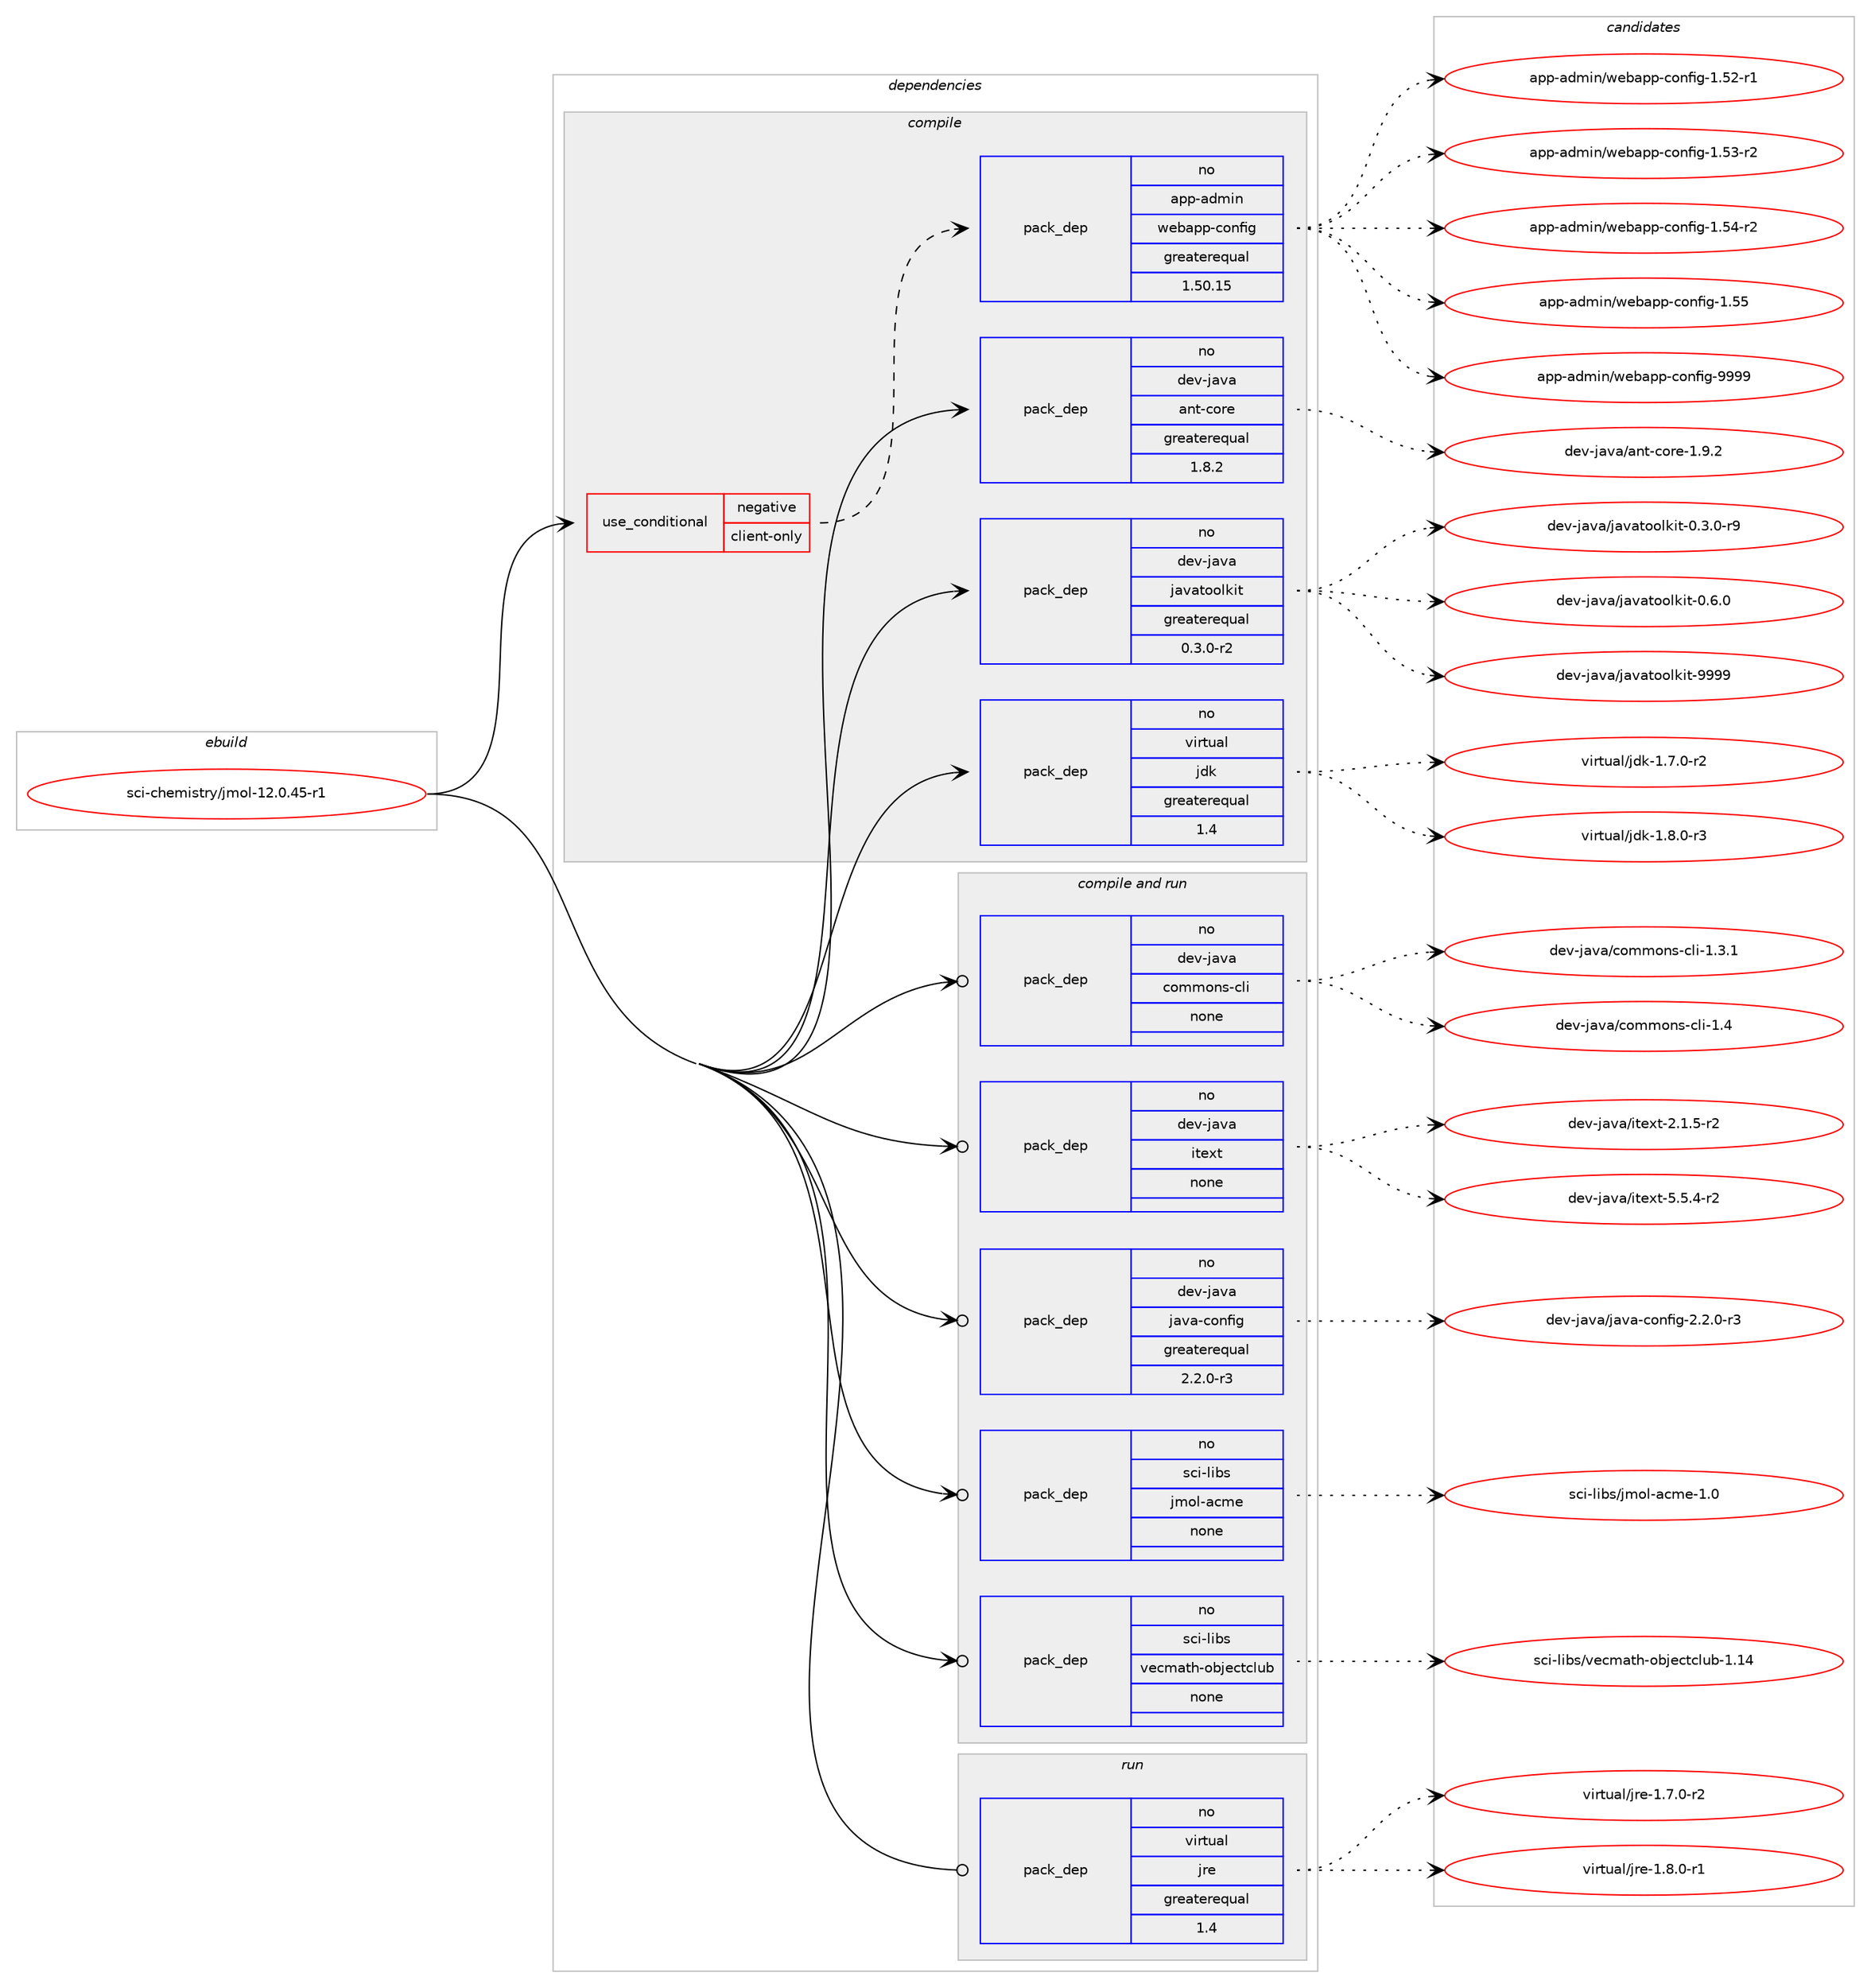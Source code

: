 digraph prolog {

# *************
# Graph options
# *************

newrank=true;
concentrate=true;
compound=true;
graph [rankdir=LR,fontname=Helvetica,fontsize=10,ranksep=1.5];#, ranksep=2.5, nodesep=0.2];
edge  [arrowhead=vee];
node  [fontname=Helvetica,fontsize=10];

# **********
# The ebuild
# **********

subgraph cluster_leftcol {
color=gray;
rank=same;
label=<<i>ebuild</i>>;
id [label="sci-chemistry/jmol-12.0.45-r1", color=red, width=4, href="../sci-chemistry/jmol-12.0.45-r1.svg"];
}

# ****************
# The dependencies
# ****************

subgraph cluster_midcol {
color=gray;
label=<<i>dependencies</i>>;
subgraph cluster_compile {
fillcolor="#eeeeee";
style=filled;
label=<<i>compile</i>>;
subgraph cond109656 {
dependency446518 [label=<<TABLE BORDER="0" CELLBORDER="1" CELLSPACING="0" CELLPADDING="4"><TR><TD ROWSPAN="3" CELLPADDING="10">use_conditional</TD></TR><TR><TD>negative</TD></TR><TR><TD>client-only</TD></TR></TABLE>>, shape=none, color=red];
subgraph pack329101 {
dependency446519 [label=<<TABLE BORDER="0" CELLBORDER="1" CELLSPACING="0" CELLPADDING="4" WIDTH="220"><TR><TD ROWSPAN="6" CELLPADDING="30">pack_dep</TD></TR><TR><TD WIDTH="110">no</TD></TR><TR><TD>app-admin</TD></TR><TR><TD>webapp-config</TD></TR><TR><TD>greaterequal</TD></TR><TR><TD>1.50.15</TD></TR></TABLE>>, shape=none, color=blue];
}
dependency446518:e -> dependency446519:w [weight=20,style="dashed",arrowhead="vee"];
}
id:e -> dependency446518:w [weight=20,style="solid",arrowhead="vee"];
subgraph pack329102 {
dependency446520 [label=<<TABLE BORDER="0" CELLBORDER="1" CELLSPACING="0" CELLPADDING="4" WIDTH="220"><TR><TD ROWSPAN="6" CELLPADDING="30">pack_dep</TD></TR><TR><TD WIDTH="110">no</TD></TR><TR><TD>dev-java</TD></TR><TR><TD>ant-core</TD></TR><TR><TD>greaterequal</TD></TR><TR><TD>1.8.2</TD></TR></TABLE>>, shape=none, color=blue];
}
id:e -> dependency446520:w [weight=20,style="solid",arrowhead="vee"];
subgraph pack329103 {
dependency446521 [label=<<TABLE BORDER="0" CELLBORDER="1" CELLSPACING="0" CELLPADDING="4" WIDTH="220"><TR><TD ROWSPAN="6" CELLPADDING="30">pack_dep</TD></TR><TR><TD WIDTH="110">no</TD></TR><TR><TD>dev-java</TD></TR><TR><TD>javatoolkit</TD></TR><TR><TD>greaterequal</TD></TR><TR><TD>0.3.0-r2</TD></TR></TABLE>>, shape=none, color=blue];
}
id:e -> dependency446521:w [weight=20,style="solid",arrowhead="vee"];
subgraph pack329104 {
dependency446522 [label=<<TABLE BORDER="0" CELLBORDER="1" CELLSPACING="0" CELLPADDING="4" WIDTH="220"><TR><TD ROWSPAN="6" CELLPADDING="30">pack_dep</TD></TR><TR><TD WIDTH="110">no</TD></TR><TR><TD>virtual</TD></TR><TR><TD>jdk</TD></TR><TR><TD>greaterequal</TD></TR><TR><TD>1.4</TD></TR></TABLE>>, shape=none, color=blue];
}
id:e -> dependency446522:w [weight=20,style="solid",arrowhead="vee"];
}
subgraph cluster_compileandrun {
fillcolor="#eeeeee";
style=filled;
label=<<i>compile and run</i>>;
subgraph pack329105 {
dependency446523 [label=<<TABLE BORDER="0" CELLBORDER="1" CELLSPACING="0" CELLPADDING="4" WIDTH="220"><TR><TD ROWSPAN="6" CELLPADDING="30">pack_dep</TD></TR><TR><TD WIDTH="110">no</TD></TR><TR><TD>dev-java</TD></TR><TR><TD>commons-cli</TD></TR><TR><TD>none</TD></TR><TR><TD></TD></TR></TABLE>>, shape=none, color=blue];
}
id:e -> dependency446523:w [weight=20,style="solid",arrowhead="odotvee"];
subgraph pack329106 {
dependency446524 [label=<<TABLE BORDER="0" CELLBORDER="1" CELLSPACING="0" CELLPADDING="4" WIDTH="220"><TR><TD ROWSPAN="6" CELLPADDING="30">pack_dep</TD></TR><TR><TD WIDTH="110">no</TD></TR><TR><TD>dev-java</TD></TR><TR><TD>itext</TD></TR><TR><TD>none</TD></TR><TR><TD></TD></TR></TABLE>>, shape=none, color=blue];
}
id:e -> dependency446524:w [weight=20,style="solid",arrowhead="odotvee"];
subgraph pack329107 {
dependency446525 [label=<<TABLE BORDER="0" CELLBORDER="1" CELLSPACING="0" CELLPADDING="4" WIDTH="220"><TR><TD ROWSPAN="6" CELLPADDING="30">pack_dep</TD></TR><TR><TD WIDTH="110">no</TD></TR><TR><TD>dev-java</TD></TR><TR><TD>java-config</TD></TR><TR><TD>greaterequal</TD></TR><TR><TD>2.2.0-r3</TD></TR></TABLE>>, shape=none, color=blue];
}
id:e -> dependency446525:w [weight=20,style="solid",arrowhead="odotvee"];
subgraph pack329108 {
dependency446526 [label=<<TABLE BORDER="0" CELLBORDER="1" CELLSPACING="0" CELLPADDING="4" WIDTH="220"><TR><TD ROWSPAN="6" CELLPADDING="30">pack_dep</TD></TR><TR><TD WIDTH="110">no</TD></TR><TR><TD>sci-libs</TD></TR><TR><TD>jmol-acme</TD></TR><TR><TD>none</TD></TR><TR><TD></TD></TR></TABLE>>, shape=none, color=blue];
}
id:e -> dependency446526:w [weight=20,style="solid",arrowhead="odotvee"];
subgraph pack329109 {
dependency446527 [label=<<TABLE BORDER="0" CELLBORDER="1" CELLSPACING="0" CELLPADDING="4" WIDTH="220"><TR><TD ROWSPAN="6" CELLPADDING="30">pack_dep</TD></TR><TR><TD WIDTH="110">no</TD></TR><TR><TD>sci-libs</TD></TR><TR><TD>vecmath-objectclub</TD></TR><TR><TD>none</TD></TR><TR><TD></TD></TR></TABLE>>, shape=none, color=blue];
}
id:e -> dependency446527:w [weight=20,style="solid",arrowhead="odotvee"];
}
subgraph cluster_run {
fillcolor="#eeeeee";
style=filled;
label=<<i>run</i>>;
subgraph pack329110 {
dependency446528 [label=<<TABLE BORDER="0" CELLBORDER="1" CELLSPACING="0" CELLPADDING="4" WIDTH="220"><TR><TD ROWSPAN="6" CELLPADDING="30">pack_dep</TD></TR><TR><TD WIDTH="110">no</TD></TR><TR><TD>virtual</TD></TR><TR><TD>jre</TD></TR><TR><TD>greaterequal</TD></TR><TR><TD>1.4</TD></TR></TABLE>>, shape=none, color=blue];
}
id:e -> dependency446528:w [weight=20,style="solid",arrowhead="odot"];
}
}

# **************
# The candidates
# **************

subgraph cluster_choices {
rank=same;
color=gray;
label=<<i>candidates</i>>;

subgraph choice329101 {
color=black;
nodesep=1;
choice971121124597100109105110471191019897112112459911111010210510345494653504511449 [label="app-admin/webapp-config-1.52-r1", color=red, width=4,href="../app-admin/webapp-config-1.52-r1.svg"];
choice971121124597100109105110471191019897112112459911111010210510345494653514511450 [label="app-admin/webapp-config-1.53-r2", color=red, width=4,href="../app-admin/webapp-config-1.53-r2.svg"];
choice971121124597100109105110471191019897112112459911111010210510345494653524511450 [label="app-admin/webapp-config-1.54-r2", color=red, width=4,href="../app-admin/webapp-config-1.54-r2.svg"];
choice97112112459710010910511047119101989711211245991111101021051034549465353 [label="app-admin/webapp-config-1.55", color=red, width=4,href="../app-admin/webapp-config-1.55.svg"];
choice97112112459710010910511047119101989711211245991111101021051034557575757 [label="app-admin/webapp-config-9999", color=red, width=4,href="../app-admin/webapp-config-9999.svg"];
dependency446519:e -> choice971121124597100109105110471191019897112112459911111010210510345494653504511449:w [style=dotted,weight="100"];
dependency446519:e -> choice971121124597100109105110471191019897112112459911111010210510345494653514511450:w [style=dotted,weight="100"];
dependency446519:e -> choice971121124597100109105110471191019897112112459911111010210510345494653524511450:w [style=dotted,weight="100"];
dependency446519:e -> choice97112112459710010910511047119101989711211245991111101021051034549465353:w [style=dotted,weight="100"];
dependency446519:e -> choice97112112459710010910511047119101989711211245991111101021051034557575757:w [style=dotted,weight="100"];
}
subgraph choice329102 {
color=black;
nodesep=1;
choice10010111845106971189747971101164599111114101454946574650 [label="dev-java/ant-core-1.9.2", color=red, width=4,href="../dev-java/ant-core-1.9.2.svg"];
dependency446520:e -> choice10010111845106971189747971101164599111114101454946574650:w [style=dotted,weight="100"];
}
subgraph choice329103 {
color=black;
nodesep=1;
choice1001011184510697118974710697118971161111111081071051164548465146484511457 [label="dev-java/javatoolkit-0.3.0-r9", color=red, width=4,href="../dev-java/javatoolkit-0.3.0-r9.svg"];
choice100101118451069711897471069711897116111111108107105116454846544648 [label="dev-java/javatoolkit-0.6.0", color=red, width=4,href="../dev-java/javatoolkit-0.6.0.svg"];
choice1001011184510697118974710697118971161111111081071051164557575757 [label="dev-java/javatoolkit-9999", color=red, width=4,href="../dev-java/javatoolkit-9999.svg"];
dependency446521:e -> choice1001011184510697118974710697118971161111111081071051164548465146484511457:w [style=dotted,weight="100"];
dependency446521:e -> choice100101118451069711897471069711897116111111108107105116454846544648:w [style=dotted,weight="100"];
dependency446521:e -> choice1001011184510697118974710697118971161111111081071051164557575757:w [style=dotted,weight="100"];
}
subgraph choice329104 {
color=black;
nodesep=1;
choice11810511411611797108471061001074549465546484511450 [label="virtual/jdk-1.7.0-r2", color=red, width=4,href="../virtual/jdk-1.7.0-r2.svg"];
choice11810511411611797108471061001074549465646484511451 [label="virtual/jdk-1.8.0-r3", color=red, width=4,href="../virtual/jdk-1.8.0-r3.svg"];
dependency446522:e -> choice11810511411611797108471061001074549465546484511450:w [style=dotted,weight="100"];
dependency446522:e -> choice11810511411611797108471061001074549465646484511451:w [style=dotted,weight="100"];
}
subgraph choice329105 {
color=black;
nodesep=1;
choice10010111845106971189747991111091091111101154599108105454946514649 [label="dev-java/commons-cli-1.3.1", color=red, width=4,href="../dev-java/commons-cli-1.3.1.svg"];
choice1001011184510697118974799111109109111110115459910810545494652 [label="dev-java/commons-cli-1.4", color=red, width=4,href="../dev-java/commons-cli-1.4.svg"];
dependency446523:e -> choice10010111845106971189747991111091091111101154599108105454946514649:w [style=dotted,weight="100"];
dependency446523:e -> choice1001011184510697118974799111109109111110115459910810545494652:w [style=dotted,weight="100"];
}
subgraph choice329106 {
color=black;
nodesep=1;
choice100101118451069711897471051161011201164550464946534511450 [label="dev-java/itext-2.1.5-r2", color=red, width=4,href="../dev-java/itext-2.1.5-r2.svg"];
choice100101118451069711897471051161011201164553465346524511450 [label="dev-java/itext-5.5.4-r2", color=red, width=4,href="../dev-java/itext-5.5.4-r2.svg"];
dependency446524:e -> choice100101118451069711897471051161011201164550464946534511450:w [style=dotted,weight="100"];
dependency446524:e -> choice100101118451069711897471051161011201164553465346524511450:w [style=dotted,weight="100"];
}
subgraph choice329107 {
color=black;
nodesep=1;
choice10010111845106971189747106971189745991111101021051034550465046484511451 [label="dev-java/java-config-2.2.0-r3", color=red, width=4,href="../dev-java/java-config-2.2.0-r3.svg"];
dependency446525:e -> choice10010111845106971189747106971189745991111101021051034550465046484511451:w [style=dotted,weight="100"];
}
subgraph choice329108 {
color=black;
nodesep=1;
choice1159910545108105981154710610911110845979910910145494648 [label="sci-libs/jmol-acme-1.0", color=red, width=4,href="../sci-libs/jmol-acme-1.0.svg"];
dependency446526:e -> choice1159910545108105981154710610911110845979910910145494648:w [style=dotted,weight="100"];
}
subgraph choice329109 {
color=black;
nodesep=1;
choice11599105451081059811547118101991099711610445111981061019911699108117984549464952 [label="sci-libs/vecmath-objectclub-1.14", color=red, width=4,href="../sci-libs/vecmath-objectclub-1.14.svg"];
dependency446527:e -> choice11599105451081059811547118101991099711610445111981061019911699108117984549464952:w [style=dotted,weight="100"];
}
subgraph choice329110 {
color=black;
nodesep=1;
choice11810511411611797108471061141014549465546484511450 [label="virtual/jre-1.7.0-r2", color=red, width=4,href="../virtual/jre-1.7.0-r2.svg"];
choice11810511411611797108471061141014549465646484511449 [label="virtual/jre-1.8.0-r1", color=red, width=4,href="../virtual/jre-1.8.0-r1.svg"];
dependency446528:e -> choice11810511411611797108471061141014549465546484511450:w [style=dotted,weight="100"];
dependency446528:e -> choice11810511411611797108471061141014549465646484511449:w [style=dotted,weight="100"];
}
}

}
